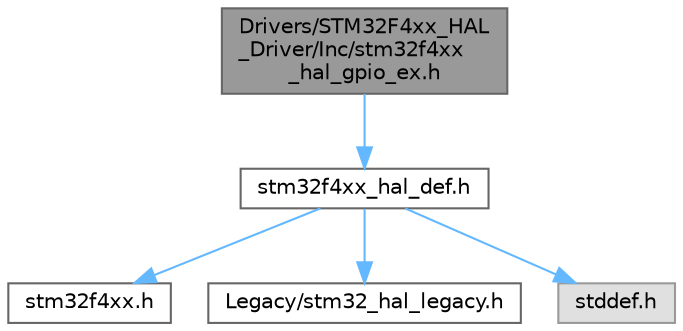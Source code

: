 digraph "Drivers/STM32F4xx_HAL_Driver/Inc/stm32f4xx_hal_gpio_ex.h"
{
 // LATEX_PDF_SIZE
  bgcolor="transparent";
  edge [fontname=Helvetica,fontsize=10,labelfontname=Helvetica,labelfontsize=10];
  node [fontname=Helvetica,fontsize=10,shape=box,height=0.2,width=0.4];
  Node1 [id="Node000001",label="Drivers/STM32F4xx_HAL\l_Driver/Inc/stm32f4xx\l_hal_gpio_ex.h",height=0.2,width=0.4,color="gray40", fillcolor="grey60", style="filled", fontcolor="black",tooltip="Header file of GPIO HAL Extension module."];
  Node1 -> Node2 [id="edge1_Node000001_Node000002",color="steelblue1",style="solid",tooltip=" "];
  Node2 [id="Node000002",label="stm32f4xx_hal_def.h",height=0.2,width=0.4,color="grey40", fillcolor="white", style="filled",URL="$stm32f4xx__hal__def_8h.html",tooltip="This file contains HAL common defines, enumeration, macros and structures definitions."];
  Node2 -> Node3 [id="edge2_Node000002_Node000003",color="steelblue1",style="solid",tooltip=" "];
  Node3 [id="Node000003",label="stm32f4xx.h",height=0.2,width=0.4,color="grey40", fillcolor="white", style="filled",URL="$stm32f4xx_8h.html",tooltip="CMSIS STM32F4xx Device Peripheral Access Layer Header File."];
  Node2 -> Node4 [id="edge3_Node000002_Node000004",color="steelblue1",style="solid",tooltip=" "];
  Node4 [id="Node000004",label="Legacy/stm32_hal_legacy.h",height=0.2,width=0.4,color="grey40", fillcolor="white", style="filled",URL="$stm32__hal__legacy_8h.html",tooltip="This file contains aliases definition for the STM32Cube HAL constants macros and functions maintained..."];
  Node2 -> Node5 [id="edge4_Node000002_Node000005",color="steelblue1",style="solid",tooltip=" "];
  Node5 [id="Node000005",label="stddef.h",height=0.2,width=0.4,color="grey60", fillcolor="#E0E0E0", style="filled",tooltip=" "];
}
